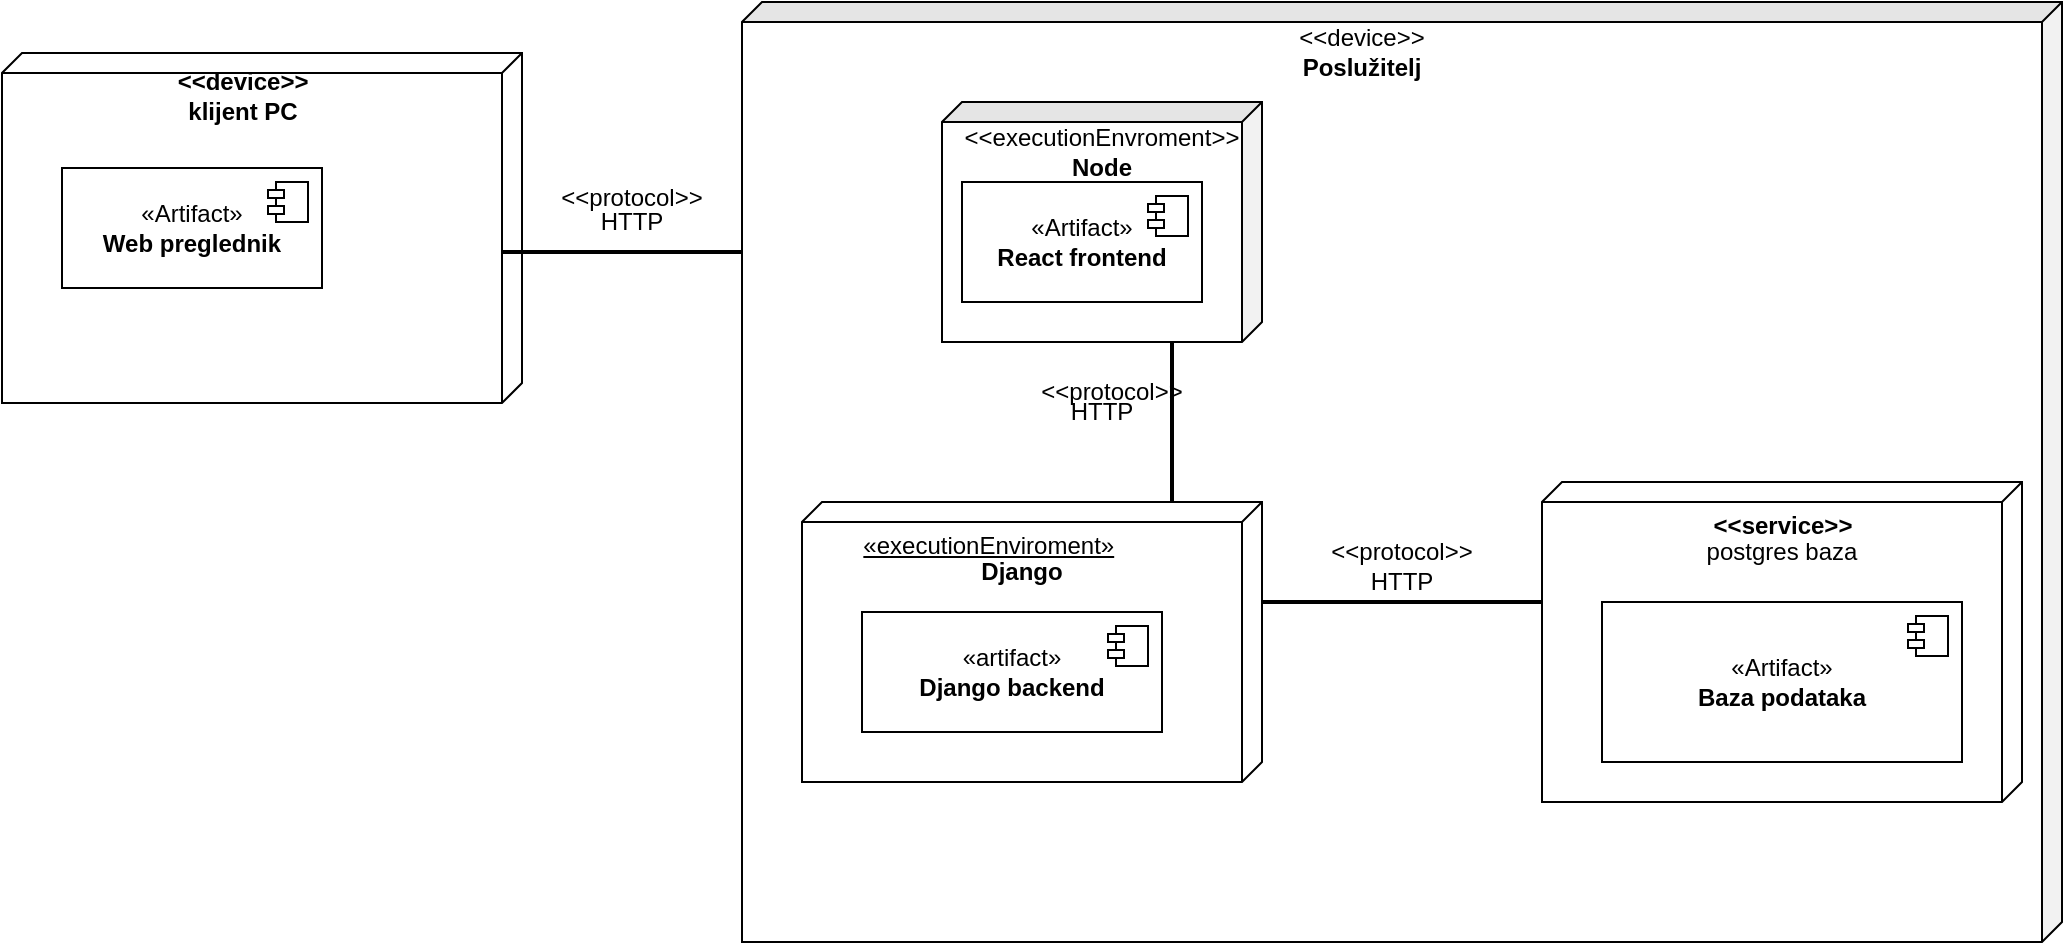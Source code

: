 <mxfile version="22.0.3" type="device">
  <diagram name="Page-1" id="5f0bae14-7c28-e335-631c-24af17079c00">
    <mxGraphModel dx="1098" dy="828" grid="1" gridSize="10" guides="1" tooltips="1" connect="1" arrows="1" fold="1" page="1" pageScale="1" pageWidth="1100" pageHeight="850" background="none" math="0" shadow="0">
      <root>
        <mxCell id="0" />
        <mxCell id="1" parent="0" />
        <mxCell id="Skolu0pPWkDxFBa8YF9i-3" value="" style="shape=cube;whiteSpace=wrap;html=1;boundedLbl=1;backgroundOutline=1;darkOpacity=0.05;darkOpacity2=0.1;direction=south;size=10;" vertex="1" parent="1">
          <mxGeometry x="370" y="60" width="660" height="470" as="geometry" />
        </mxCell>
        <mxCell id="Skolu0pPWkDxFBa8YF9i-6" value="&amp;lt;&amp;lt;device&amp;gt;&amp;gt;&lt;br&gt;&lt;b&gt;Poslužitelj&lt;/b&gt;" style="text;html=1;strokeColor=none;fillColor=none;align=center;verticalAlign=middle;whiteSpace=wrap;rounded=0;" vertex="1" parent="1">
          <mxGeometry x="650" y="70" width="60" height="30" as="geometry" />
        </mxCell>
        <mxCell id="Skolu0pPWkDxFBa8YF9i-7" value="" style="shape=cube;whiteSpace=wrap;html=1;boundedLbl=1;backgroundOutline=1;darkOpacity=0.05;darkOpacity2=0.1;direction=south;size=10;" vertex="1" parent="1">
          <mxGeometry x="470" y="110" width="160" height="120" as="geometry" />
        </mxCell>
        <mxCell id="Skolu0pPWkDxFBa8YF9i-9" value="&amp;lt;&amp;lt;executionEnvroment&amp;gt;&amp;gt;&lt;br&gt;&lt;b&gt;Node&lt;/b&gt;" style="text;html=1;strokeColor=none;fillColor=none;align=center;verticalAlign=middle;whiteSpace=wrap;rounded=0;" vertex="1" parent="1">
          <mxGeometry x="480" y="120" width="140" height="30" as="geometry" />
        </mxCell>
        <mxCell id="Skolu0pPWkDxFBa8YF9i-11" value="«Artifact»&lt;br&gt;&lt;b&gt;React frontend&lt;/b&gt;" style="html=1;dropTarget=0;whiteSpace=wrap;" vertex="1" parent="1">
          <mxGeometry x="480" y="150" width="120" height="60" as="geometry" />
        </mxCell>
        <mxCell id="Skolu0pPWkDxFBa8YF9i-12" value="" style="shape=module;jettyWidth=8;jettyHeight=4;" vertex="1" parent="Skolu0pPWkDxFBa8YF9i-11">
          <mxGeometry x="1" width="20" height="20" relative="1" as="geometry">
            <mxPoint x="-27" y="7" as="offset" />
          </mxGeometry>
        </mxCell>
        <mxCell id="Skolu0pPWkDxFBa8YF9i-13" value="&lt;span style=&quot;white-space: pre;&quot;&gt;&#x9;&lt;/span&gt;«executionEnviroment»" style="verticalAlign=top;align=left;spacingTop=8;spacingLeft=2;spacingRight=12;shape=cube;size=10;direction=south;fontStyle=4;html=1;whiteSpace=wrap;" vertex="1" parent="1">
          <mxGeometry x="400" y="310" width="230" height="140" as="geometry" />
        </mxCell>
        <mxCell id="Skolu0pPWkDxFBa8YF9i-14" value="&lt;b&gt;Django&lt;/b&gt;" style="text;html=1;strokeColor=none;fillColor=none;align=center;verticalAlign=middle;whiteSpace=wrap;rounded=0;" vertex="1" parent="1">
          <mxGeometry x="480" y="330" width="60" height="30" as="geometry" />
        </mxCell>
        <mxCell id="Skolu0pPWkDxFBa8YF9i-18" value="«artifact»&lt;br&gt;&lt;b&gt;Django backend&lt;/b&gt;" style="html=1;dropTarget=0;whiteSpace=wrap;" vertex="1" parent="1">
          <mxGeometry x="430" y="365" width="150" height="60" as="geometry" />
        </mxCell>
        <mxCell id="Skolu0pPWkDxFBa8YF9i-19" value="" style="shape=module;jettyWidth=8;jettyHeight=4;" vertex="1" parent="Skolu0pPWkDxFBa8YF9i-18">
          <mxGeometry x="1" width="20" height="20" relative="1" as="geometry">
            <mxPoint x="-27" y="7" as="offset" />
          </mxGeometry>
        </mxCell>
        <mxCell id="Skolu0pPWkDxFBa8YF9i-20" value="&lt;blockquote style=&quot;margin: 0 0 0 40px; border: none; padding: 0px;&quot;&gt;&lt;blockquote style=&quot;margin: 0 0 0 40px; border: none; padding: 0px;&quot;&gt;&lt;br&gt;&lt;/blockquote&gt;&lt;/blockquote&gt;" style="verticalAlign=top;align=left;spacingTop=8;spacingLeft=2;spacingRight=12;shape=cube;size=10;direction=south;fontStyle=4;html=1;whiteSpace=wrap;" vertex="1" parent="1">
          <mxGeometry x="770" y="300" width="240" height="160" as="geometry" />
        </mxCell>
        <mxCell id="Skolu0pPWkDxFBa8YF9i-21" value="&amp;lt;&amp;lt;service&amp;gt;&amp;gt;" style="text;align=center;fontStyle=1;verticalAlign=middle;spacingLeft=3;spacingRight=3;rotatable=0;points=[[0,0.5],[1,0.5]];portConstraint=eastwest;html=1;" vertex="1" parent="1">
          <mxGeometry x="850" y="309" width="80" height="26" as="geometry" />
        </mxCell>
        <mxCell id="Skolu0pPWkDxFBa8YF9i-22" value="postgres baza" style="text;html=1;strokeColor=none;fillColor=none;align=center;verticalAlign=middle;whiteSpace=wrap;rounded=0;" vertex="1" parent="1">
          <mxGeometry x="850" y="320" width="80" height="30" as="geometry" />
        </mxCell>
        <mxCell id="Skolu0pPWkDxFBa8YF9i-23" value="«Artifact»&lt;br&gt;&lt;b&gt;Baza podataka&lt;/b&gt;" style="html=1;dropTarget=0;whiteSpace=wrap;" vertex="1" parent="1">
          <mxGeometry x="800" y="360" width="180" height="80" as="geometry" />
        </mxCell>
        <mxCell id="Skolu0pPWkDxFBa8YF9i-24" value="" style="shape=module;jettyWidth=8;jettyHeight=4;" vertex="1" parent="Skolu0pPWkDxFBa8YF9i-23">
          <mxGeometry x="1" width="20" height="20" relative="1" as="geometry">
            <mxPoint x="-27" y="7" as="offset" />
          </mxGeometry>
        </mxCell>
        <mxCell id="Skolu0pPWkDxFBa8YF9i-30" value="" style="line;strokeWidth=2;direction=south;html=1;" vertex="1" parent="1">
          <mxGeometry x="580" y="230" width="10" height="80" as="geometry" />
        </mxCell>
        <mxCell id="Skolu0pPWkDxFBa8YF9i-31" value="HTTP" style="text;html=1;strokeColor=none;fillColor=none;align=center;verticalAlign=middle;whiteSpace=wrap;rounded=0;" vertex="1" parent="1">
          <mxGeometry x="520" y="250" width="60" height="30" as="geometry" />
        </mxCell>
        <mxCell id="Skolu0pPWkDxFBa8YF9i-32" value="" style="line;strokeWidth=2;html=1;" vertex="1" parent="1">
          <mxGeometry x="630" y="355" width="140" height="10" as="geometry" />
        </mxCell>
        <mxCell id="Skolu0pPWkDxFBa8YF9i-36" value="HTTP" style="text;html=1;strokeColor=none;fillColor=none;align=center;verticalAlign=middle;whiteSpace=wrap;rounded=0;" vertex="1" parent="1">
          <mxGeometry x="670" y="335" width="60" height="30" as="geometry" />
        </mxCell>
        <mxCell id="Skolu0pPWkDxFBa8YF9i-37" value="&amp;lt;&amp;lt;protocol&amp;gt;&amp;gt;" style="text;html=1;strokeColor=none;fillColor=none;align=center;verticalAlign=middle;whiteSpace=wrap;rounded=0;" vertex="1" parent="1">
          <mxGeometry x="510" y="240" width="90" height="30" as="geometry" />
        </mxCell>
        <mxCell id="Skolu0pPWkDxFBa8YF9i-38" value="&amp;lt;&amp;lt;protocol&amp;gt;&amp;gt;" style="text;html=1;strokeColor=none;fillColor=none;align=center;verticalAlign=middle;whiteSpace=wrap;rounded=0;" vertex="1" parent="1">
          <mxGeometry x="655" y="320" width="90" height="30" as="geometry" />
        </mxCell>
        <mxCell id="Skolu0pPWkDxFBa8YF9i-43" value="" style="verticalAlign=top;align=left;spacingTop=8;spacingLeft=2;spacingRight=12;shape=cube;size=10;direction=south;fontStyle=4;html=1;whiteSpace=wrap;" vertex="1" parent="1">
          <mxGeometry y="85.5" width="260" height="175" as="geometry" />
        </mxCell>
        <mxCell id="Skolu0pPWkDxFBa8YF9i-44" value="&amp;lt;&amp;lt;device&amp;gt;&amp;gt;&lt;br&gt;klijent PC" style="text;align=center;fontStyle=1;verticalAlign=middle;spacingLeft=3;spacingRight=3;strokeColor=none;rotatable=0;points=[[0,0.5],[1,0.5]];portConstraint=eastwest;html=1;" vertex="1" parent="1">
          <mxGeometry x="80" y="94" width="80" height="26" as="geometry" />
        </mxCell>
        <mxCell id="Skolu0pPWkDxFBa8YF9i-47" value="«Artifact»&lt;br&gt;&lt;b&gt;Web preglednik&lt;/b&gt;" style="html=1;dropTarget=0;whiteSpace=wrap;" vertex="1" parent="1">
          <mxGeometry x="30" y="143" width="130" height="60" as="geometry" />
        </mxCell>
        <mxCell id="Skolu0pPWkDxFBa8YF9i-48" value="" style="shape=module;jettyWidth=8;jettyHeight=4;" vertex="1" parent="Skolu0pPWkDxFBa8YF9i-47">
          <mxGeometry x="1" width="20" height="20" relative="1" as="geometry">
            <mxPoint x="-27" y="7" as="offset" />
          </mxGeometry>
        </mxCell>
        <mxCell id="Skolu0pPWkDxFBa8YF9i-50" value="" style="line;strokeWidth=2;html=1;" vertex="1" parent="1">
          <mxGeometry x="250" y="180" width="120" height="10" as="geometry" />
        </mxCell>
        <mxCell id="Skolu0pPWkDxFBa8YF9i-51" value="&amp;lt;&amp;lt;protocol&amp;gt;&amp;gt;" style="text;html=1;strokeColor=none;fillColor=none;align=center;verticalAlign=middle;whiteSpace=wrap;rounded=0;" vertex="1" parent="1">
          <mxGeometry x="270" y="143" width="90" height="30" as="geometry" />
        </mxCell>
        <mxCell id="Skolu0pPWkDxFBa8YF9i-53" value="HTTP" style="text;html=1;strokeColor=none;fillColor=none;align=center;verticalAlign=middle;whiteSpace=wrap;rounded=0;" vertex="1" parent="1">
          <mxGeometry x="285" y="155" width="60" height="30" as="geometry" />
        </mxCell>
      </root>
    </mxGraphModel>
  </diagram>
</mxfile>

